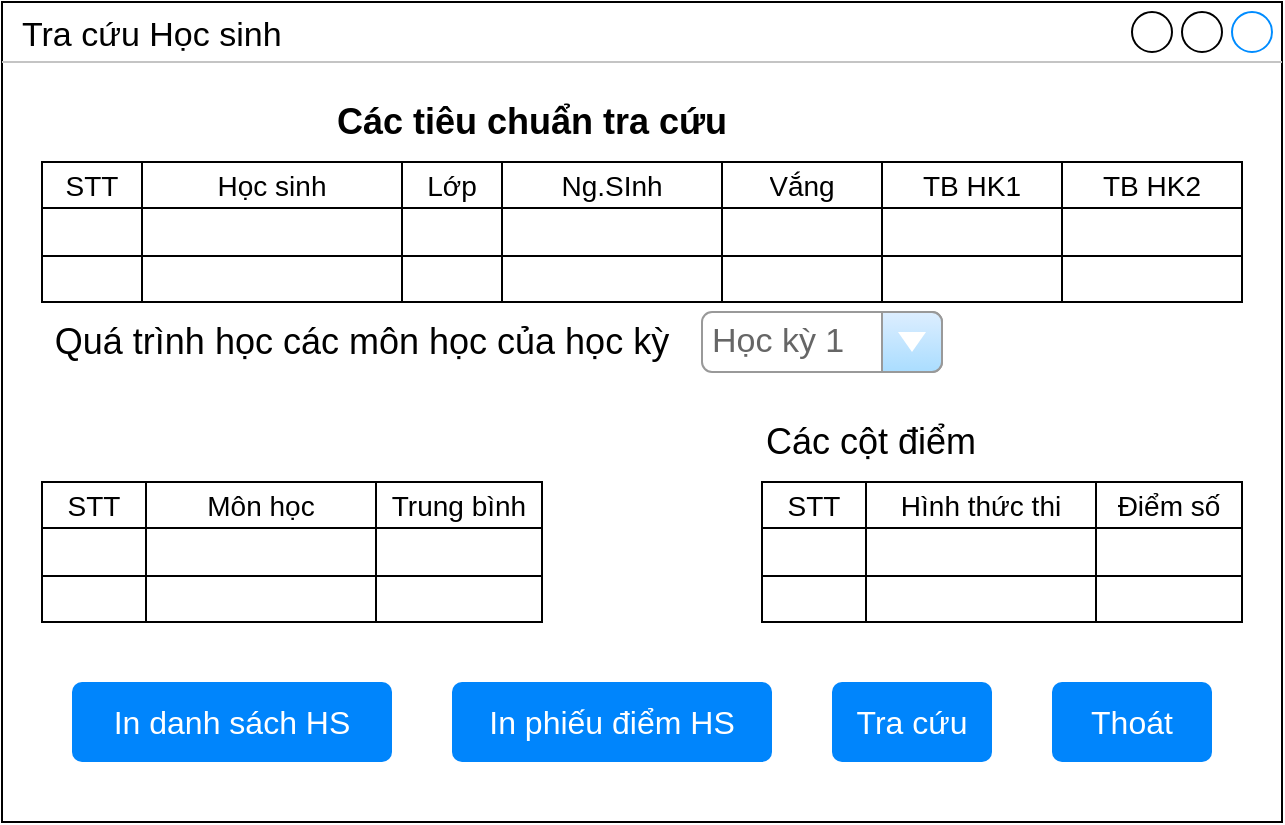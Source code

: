 <mxfile version="14.1.2" type="github">
  <diagram id="6RAhMwgEnqG0ZkrY2bJO" name="Page-1">
    <mxGraphModel dx="868" dy="482" grid="1" gridSize="10" guides="1" tooltips="1" connect="1" arrows="1" fold="1" page="1" pageScale="1" pageWidth="850" pageHeight="1100" math="0" shadow="0">
      <root>
        <mxCell id="0" />
        <mxCell id="1" parent="0" />
        <mxCell id="2E9qyfMBGnePaLgDD7Aq-1" value="Tra cứu Học sinh" style="strokeWidth=1;shadow=0;dashed=0;align=center;html=1;shape=mxgraph.mockup.containers.window;align=left;verticalAlign=top;spacingLeft=8;strokeColor2=#008cff;strokeColor3=#c4c4c4;mainText=;fontSize=17;labelBackgroundColor=none;" vertex="1" parent="1">
          <mxGeometry x="10" y="10" width="640" height="410" as="geometry" />
        </mxCell>
        <mxCell id="2E9qyfMBGnePaLgDD7Aq-2" value="Các tiêu chuẩn tra cứu" style="text;html=1;strokeColor=none;fillColor=none;align=center;verticalAlign=middle;whiteSpace=wrap;rounded=0;fontSize=18;fontStyle=1" vertex="1" parent="1">
          <mxGeometry x="150" y="60" width="250" height="20" as="geometry" />
        </mxCell>
        <mxCell id="2E9qyfMBGnePaLgDD7Aq-3" value="" style="shape=table;html=1;whiteSpace=wrap;startSize=0;container=1;collapsible=0;childLayout=tableLayout;fontSize=18;spacing=1;" vertex="1" parent="1">
          <mxGeometry x="30" y="90" width="600" height="70" as="geometry" />
        </mxCell>
        <mxCell id="2E9qyfMBGnePaLgDD7Aq-4" value="" style="shape=partialRectangle;html=1;whiteSpace=wrap;collapsible=0;dropTarget=0;pointerEvents=0;fillColor=none;top=0;left=0;bottom=0;right=0;points=[[0,0.5],[1,0.5]];portConstraint=eastwest;" vertex="1" parent="2E9qyfMBGnePaLgDD7Aq-3">
          <mxGeometry width="600" height="23" as="geometry" />
        </mxCell>
        <mxCell id="2E9qyfMBGnePaLgDD7Aq-5" value="STT" style="shape=partialRectangle;html=1;whiteSpace=wrap;connectable=0;fillColor=none;top=0;left=0;bottom=0;right=0;overflow=hidden;fontSize=14;" vertex="1" parent="2E9qyfMBGnePaLgDD7Aq-4">
          <mxGeometry width="50" height="23" as="geometry" />
        </mxCell>
        <mxCell id="2E9qyfMBGnePaLgDD7Aq-6" value="Học sinh" style="shape=partialRectangle;html=1;whiteSpace=wrap;connectable=0;fillColor=none;top=0;left=0;bottom=0;right=0;overflow=hidden;fontSize=14;" vertex="1" parent="2E9qyfMBGnePaLgDD7Aq-4">
          <mxGeometry x="50" width="130" height="23" as="geometry" />
        </mxCell>
        <mxCell id="2E9qyfMBGnePaLgDD7Aq-7" value="Lớp" style="shape=partialRectangle;html=1;whiteSpace=wrap;connectable=0;fillColor=none;top=0;left=0;bottom=0;right=0;overflow=hidden;fontSize=14;" vertex="1" parent="2E9qyfMBGnePaLgDD7Aq-4">
          <mxGeometry x="180" width="50" height="23" as="geometry" />
        </mxCell>
        <mxCell id="2E9qyfMBGnePaLgDD7Aq-23" value="Ng.SInh" style="shape=partialRectangle;html=1;whiteSpace=wrap;connectable=0;fillColor=none;top=0;left=0;bottom=0;right=0;overflow=hidden;fontSize=14;" vertex="1" parent="2E9qyfMBGnePaLgDD7Aq-4">
          <mxGeometry x="230" width="110" height="23" as="geometry" />
        </mxCell>
        <mxCell id="2E9qyfMBGnePaLgDD7Aq-20" value="Vắng" style="shape=partialRectangle;html=1;whiteSpace=wrap;connectable=0;fillColor=none;top=0;left=0;bottom=0;right=0;overflow=hidden;fontSize=14;" vertex="1" parent="2E9qyfMBGnePaLgDD7Aq-4">
          <mxGeometry x="340" width="80" height="23" as="geometry" />
        </mxCell>
        <mxCell id="2E9qyfMBGnePaLgDD7Aq-26" value="TB HK1" style="shape=partialRectangle;html=1;whiteSpace=wrap;connectable=0;fillColor=none;top=0;left=0;bottom=0;right=0;overflow=hidden;fontSize=14;" vertex="1" parent="2E9qyfMBGnePaLgDD7Aq-4">
          <mxGeometry x="420" width="90" height="23" as="geometry" />
        </mxCell>
        <mxCell id="2E9qyfMBGnePaLgDD7Aq-90" value="TB HK2" style="shape=partialRectangle;html=1;whiteSpace=wrap;connectable=0;fillColor=none;top=0;left=0;bottom=0;right=0;overflow=hidden;fontSize=14;" vertex="1" parent="2E9qyfMBGnePaLgDD7Aq-4">
          <mxGeometry x="510" width="90" height="23" as="geometry" />
        </mxCell>
        <mxCell id="2E9qyfMBGnePaLgDD7Aq-8" value="" style="shape=partialRectangle;html=1;whiteSpace=wrap;collapsible=0;dropTarget=0;pointerEvents=0;fillColor=none;top=0;left=0;bottom=0;right=0;points=[[0,0.5],[1,0.5]];portConstraint=eastwest;" vertex="1" parent="2E9qyfMBGnePaLgDD7Aq-3">
          <mxGeometry y="23" width="600" height="24" as="geometry" />
        </mxCell>
        <mxCell id="2E9qyfMBGnePaLgDD7Aq-9" value="" style="shape=partialRectangle;html=1;whiteSpace=wrap;connectable=0;fillColor=none;top=0;left=0;bottom=0;right=0;overflow=hidden;" vertex="1" parent="2E9qyfMBGnePaLgDD7Aq-8">
          <mxGeometry width="50" height="24" as="geometry" />
        </mxCell>
        <mxCell id="2E9qyfMBGnePaLgDD7Aq-10" value="" style="shape=partialRectangle;html=1;whiteSpace=wrap;connectable=0;fillColor=none;top=0;left=0;bottom=0;right=0;overflow=hidden;" vertex="1" parent="2E9qyfMBGnePaLgDD7Aq-8">
          <mxGeometry x="50" width="130" height="24" as="geometry" />
        </mxCell>
        <mxCell id="2E9qyfMBGnePaLgDD7Aq-11" value="" style="shape=partialRectangle;html=1;whiteSpace=wrap;connectable=0;fillColor=none;top=0;left=0;bottom=0;right=0;overflow=hidden;" vertex="1" parent="2E9qyfMBGnePaLgDD7Aq-8">
          <mxGeometry x="180" width="50" height="24" as="geometry" />
        </mxCell>
        <mxCell id="2E9qyfMBGnePaLgDD7Aq-24" style="shape=partialRectangle;html=1;whiteSpace=wrap;connectable=0;fillColor=none;top=0;left=0;bottom=0;right=0;overflow=hidden;" vertex="1" parent="2E9qyfMBGnePaLgDD7Aq-8">
          <mxGeometry x="230" width="110" height="24" as="geometry" />
        </mxCell>
        <mxCell id="2E9qyfMBGnePaLgDD7Aq-21" style="shape=partialRectangle;html=1;whiteSpace=wrap;connectable=0;fillColor=none;top=0;left=0;bottom=0;right=0;overflow=hidden;" vertex="1" parent="2E9qyfMBGnePaLgDD7Aq-8">
          <mxGeometry x="340" width="80" height="24" as="geometry" />
        </mxCell>
        <mxCell id="2E9qyfMBGnePaLgDD7Aq-27" style="shape=partialRectangle;html=1;whiteSpace=wrap;connectable=0;fillColor=none;top=0;left=0;bottom=0;right=0;overflow=hidden;" vertex="1" parent="2E9qyfMBGnePaLgDD7Aq-8">
          <mxGeometry x="420" width="90" height="24" as="geometry" />
        </mxCell>
        <mxCell id="2E9qyfMBGnePaLgDD7Aq-91" style="shape=partialRectangle;html=1;whiteSpace=wrap;connectable=0;fillColor=none;top=0;left=0;bottom=0;right=0;overflow=hidden;" vertex="1" parent="2E9qyfMBGnePaLgDD7Aq-8">
          <mxGeometry x="510" width="90" height="24" as="geometry" />
        </mxCell>
        <mxCell id="2E9qyfMBGnePaLgDD7Aq-12" value="" style="shape=partialRectangle;html=1;whiteSpace=wrap;collapsible=0;dropTarget=0;pointerEvents=0;fillColor=none;top=0;left=0;bottom=0;right=0;points=[[0,0.5],[1,0.5]];portConstraint=eastwest;" vertex="1" parent="2E9qyfMBGnePaLgDD7Aq-3">
          <mxGeometry y="47" width="600" height="23" as="geometry" />
        </mxCell>
        <mxCell id="2E9qyfMBGnePaLgDD7Aq-13" value="" style="shape=partialRectangle;html=1;whiteSpace=wrap;connectable=0;fillColor=none;top=0;left=0;bottom=0;right=0;overflow=hidden;" vertex="1" parent="2E9qyfMBGnePaLgDD7Aq-12">
          <mxGeometry width="50" height="23" as="geometry" />
        </mxCell>
        <mxCell id="2E9qyfMBGnePaLgDD7Aq-14" value="" style="shape=partialRectangle;html=1;whiteSpace=wrap;connectable=0;fillColor=none;top=0;left=0;bottom=0;right=0;overflow=hidden;" vertex="1" parent="2E9qyfMBGnePaLgDD7Aq-12">
          <mxGeometry x="50" width="130" height="23" as="geometry" />
        </mxCell>
        <mxCell id="2E9qyfMBGnePaLgDD7Aq-15" value="" style="shape=partialRectangle;html=1;whiteSpace=wrap;connectable=0;fillColor=none;top=0;left=0;bottom=0;right=0;overflow=hidden;" vertex="1" parent="2E9qyfMBGnePaLgDD7Aq-12">
          <mxGeometry x="180" width="50" height="23" as="geometry" />
        </mxCell>
        <mxCell id="2E9qyfMBGnePaLgDD7Aq-25" style="shape=partialRectangle;html=1;whiteSpace=wrap;connectable=0;fillColor=none;top=0;left=0;bottom=0;right=0;overflow=hidden;" vertex="1" parent="2E9qyfMBGnePaLgDD7Aq-12">
          <mxGeometry x="230" width="110" height="23" as="geometry" />
        </mxCell>
        <mxCell id="2E9qyfMBGnePaLgDD7Aq-22" style="shape=partialRectangle;html=1;whiteSpace=wrap;connectable=0;fillColor=none;top=0;left=0;bottom=0;right=0;overflow=hidden;" vertex="1" parent="2E9qyfMBGnePaLgDD7Aq-12">
          <mxGeometry x="340" width="80" height="23" as="geometry" />
        </mxCell>
        <mxCell id="2E9qyfMBGnePaLgDD7Aq-28" style="shape=partialRectangle;html=1;whiteSpace=wrap;connectable=0;fillColor=none;top=0;left=0;bottom=0;right=0;overflow=hidden;" vertex="1" parent="2E9qyfMBGnePaLgDD7Aq-12">
          <mxGeometry x="420" width="90" height="23" as="geometry" />
        </mxCell>
        <mxCell id="2E9qyfMBGnePaLgDD7Aq-92" style="shape=partialRectangle;html=1;whiteSpace=wrap;connectable=0;fillColor=none;top=0;left=0;bottom=0;right=0;overflow=hidden;" vertex="1" parent="2E9qyfMBGnePaLgDD7Aq-12">
          <mxGeometry x="510" width="90" height="23" as="geometry" />
        </mxCell>
        <mxCell id="2E9qyfMBGnePaLgDD7Aq-29" value="Quá trình học các môn học của học kỳ" style="text;html=1;strokeColor=none;fillColor=none;align=center;verticalAlign=middle;whiteSpace=wrap;rounded=0;fontSize=18;fontStyle=0" vertex="1" parent="1">
          <mxGeometry x="30" y="170" width="320" height="20" as="geometry" />
        </mxCell>
        <mxCell id="2E9qyfMBGnePaLgDD7Aq-31" value="" style="shape=table;html=1;whiteSpace=wrap;startSize=0;container=1;collapsible=0;childLayout=tableLayout;fontSize=18;spacing=1;" vertex="1" parent="1">
          <mxGeometry x="30" y="250" width="250" height="70" as="geometry" />
        </mxCell>
        <mxCell id="2E9qyfMBGnePaLgDD7Aq-32" value="" style="shape=partialRectangle;html=1;whiteSpace=wrap;collapsible=0;dropTarget=0;pointerEvents=0;fillColor=none;top=0;left=0;bottom=0;right=0;points=[[0,0.5],[1,0.5]];portConstraint=eastwest;" vertex="1" parent="2E9qyfMBGnePaLgDD7Aq-31">
          <mxGeometry width="250" height="23" as="geometry" />
        </mxCell>
        <mxCell id="2E9qyfMBGnePaLgDD7Aq-33" value="STT" style="shape=partialRectangle;html=1;whiteSpace=wrap;connectable=0;fillColor=none;top=0;left=0;bottom=0;right=0;overflow=hidden;fontSize=14;" vertex="1" parent="2E9qyfMBGnePaLgDD7Aq-32">
          <mxGeometry width="52" height="23" as="geometry" />
        </mxCell>
        <mxCell id="2E9qyfMBGnePaLgDD7Aq-34" value="Môn học" style="shape=partialRectangle;html=1;whiteSpace=wrap;connectable=0;fillColor=none;top=0;left=0;bottom=0;right=0;overflow=hidden;fontSize=14;" vertex="1" parent="2E9qyfMBGnePaLgDD7Aq-32">
          <mxGeometry x="52" width="115" height="23" as="geometry" />
        </mxCell>
        <mxCell id="2E9qyfMBGnePaLgDD7Aq-35" value="Trung bình" style="shape=partialRectangle;html=1;whiteSpace=wrap;connectable=0;fillColor=none;top=0;left=0;bottom=0;right=0;overflow=hidden;fontSize=14;" vertex="1" parent="2E9qyfMBGnePaLgDD7Aq-32">
          <mxGeometry x="167" width="83" height="23" as="geometry" />
        </mxCell>
        <mxCell id="2E9qyfMBGnePaLgDD7Aq-39" value="" style="shape=partialRectangle;html=1;whiteSpace=wrap;collapsible=0;dropTarget=0;pointerEvents=0;fillColor=none;top=0;left=0;bottom=0;right=0;points=[[0,0.5],[1,0.5]];portConstraint=eastwest;" vertex="1" parent="2E9qyfMBGnePaLgDD7Aq-31">
          <mxGeometry y="23" width="250" height="24" as="geometry" />
        </mxCell>
        <mxCell id="2E9qyfMBGnePaLgDD7Aq-40" value="" style="shape=partialRectangle;html=1;whiteSpace=wrap;connectable=0;fillColor=none;top=0;left=0;bottom=0;right=0;overflow=hidden;" vertex="1" parent="2E9qyfMBGnePaLgDD7Aq-39">
          <mxGeometry width="52" height="24" as="geometry" />
        </mxCell>
        <mxCell id="2E9qyfMBGnePaLgDD7Aq-41" value="" style="shape=partialRectangle;html=1;whiteSpace=wrap;connectable=0;fillColor=none;top=0;left=0;bottom=0;right=0;overflow=hidden;" vertex="1" parent="2E9qyfMBGnePaLgDD7Aq-39">
          <mxGeometry x="52" width="115" height="24" as="geometry" />
        </mxCell>
        <mxCell id="2E9qyfMBGnePaLgDD7Aq-42" value="" style="shape=partialRectangle;html=1;whiteSpace=wrap;connectable=0;fillColor=none;top=0;left=0;bottom=0;right=0;overflow=hidden;" vertex="1" parent="2E9qyfMBGnePaLgDD7Aq-39">
          <mxGeometry x="167" width="83" height="24" as="geometry" />
        </mxCell>
        <mxCell id="2E9qyfMBGnePaLgDD7Aq-46" value="" style="shape=partialRectangle;html=1;whiteSpace=wrap;collapsible=0;dropTarget=0;pointerEvents=0;fillColor=none;top=0;left=0;bottom=0;right=0;points=[[0,0.5],[1,0.5]];portConstraint=eastwest;" vertex="1" parent="2E9qyfMBGnePaLgDD7Aq-31">
          <mxGeometry y="47" width="250" height="23" as="geometry" />
        </mxCell>
        <mxCell id="2E9qyfMBGnePaLgDD7Aq-47" value="" style="shape=partialRectangle;html=1;whiteSpace=wrap;connectable=0;fillColor=none;top=0;left=0;bottom=0;right=0;overflow=hidden;" vertex="1" parent="2E9qyfMBGnePaLgDD7Aq-46">
          <mxGeometry width="52" height="23" as="geometry" />
        </mxCell>
        <mxCell id="2E9qyfMBGnePaLgDD7Aq-48" value="" style="shape=partialRectangle;html=1;whiteSpace=wrap;connectable=0;fillColor=none;top=0;left=0;bottom=0;right=0;overflow=hidden;" vertex="1" parent="2E9qyfMBGnePaLgDD7Aq-46">
          <mxGeometry x="52" width="115" height="23" as="geometry" />
        </mxCell>
        <mxCell id="2E9qyfMBGnePaLgDD7Aq-49" value="" style="shape=partialRectangle;html=1;whiteSpace=wrap;connectable=0;fillColor=none;top=0;left=0;bottom=0;right=0;overflow=hidden;" vertex="1" parent="2E9qyfMBGnePaLgDD7Aq-46">
          <mxGeometry x="167" width="83" height="23" as="geometry" />
        </mxCell>
        <mxCell id="2E9qyfMBGnePaLgDD7Aq-66" value="" style="shape=table;html=1;whiteSpace=wrap;startSize=0;container=1;collapsible=0;childLayout=tableLayout;fontSize=18;spacing=1;" vertex="1" parent="1">
          <mxGeometry x="390" y="250" width="240" height="70" as="geometry" />
        </mxCell>
        <mxCell id="2E9qyfMBGnePaLgDD7Aq-67" value="" style="shape=partialRectangle;html=1;whiteSpace=wrap;collapsible=0;dropTarget=0;pointerEvents=0;fillColor=none;top=0;left=0;bottom=0;right=0;points=[[0,0.5],[1,0.5]];portConstraint=eastwest;" vertex="1" parent="2E9qyfMBGnePaLgDD7Aq-66">
          <mxGeometry width="240" height="23" as="geometry" />
        </mxCell>
        <mxCell id="2E9qyfMBGnePaLgDD7Aq-68" value="STT" style="shape=partialRectangle;html=1;whiteSpace=wrap;connectable=0;fillColor=none;top=0;left=0;bottom=0;right=0;overflow=hidden;fontSize=14;" vertex="1" parent="2E9qyfMBGnePaLgDD7Aq-67">
          <mxGeometry width="52" height="23" as="geometry" />
        </mxCell>
        <mxCell id="2E9qyfMBGnePaLgDD7Aq-69" value="Hình thức thi" style="shape=partialRectangle;html=1;whiteSpace=wrap;connectable=0;fillColor=none;top=0;left=0;bottom=0;right=0;overflow=hidden;fontSize=14;" vertex="1" parent="2E9qyfMBGnePaLgDD7Aq-67">
          <mxGeometry x="52" width="115" height="23" as="geometry" />
        </mxCell>
        <mxCell id="2E9qyfMBGnePaLgDD7Aq-70" value="Điểm số" style="shape=partialRectangle;html=1;whiteSpace=wrap;connectable=0;fillColor=none;top=0;left=0;bottom=0;right=0;overflow=hidden;fontSize=14;" vertex="1" parent="2E9qyfMBGnePaLgDD7Aq-67">
          <mxGeometry x="167" width="73" height="23" as="geometry" />
        </mxCell>
        <mxCell id="2E9qyfMBGnePaLgDD7Aq-71" value="" style="shape=partialRectangle;html=1;whiteSpace=wrap;collapsible=0;dropTarget=0;pointerEvents=0;fillColor=none;top=0;left=0;bottom=0;right=0;points=[[0,0.5],[1,0.5]];portConstraint=eastwest;" vertex="1" parent="2E9qyfMBGnePaLgDD7Aq-66">
          <mxGeometry y="23" width="240" height="24" as="geometry" />
        </mxCell>
        <mxCell id="2E9qyfMBGnePaLgDD7Aq-72" value="" style="shape=partialRectangle;html=1;whiteSpace=wrap;connectable=0;fillColor=none;top=0;left=0;bottom=0;right=0;overflow=hidden;" vertex="1" parent="2E9qyfMBGnePaLgDD7Aq-71">
          <mxGeometry width="52" height="24" as="geometry" />
        </mxCell>
        <mxCell id="2E9qyfMBGnePaLgDD7Aq-73" value="" style="shape=partialRectangle;html=1;whiteSpace=wrap;connectable=0;fillColor=none;top=0;left=0;bottom=0;right=0;overflow=hidden;" vertex="1" parent="2E9qyfMBGnePaLgDD7Aq-71">
          <mxGeometry x="52" width="115" height="24" as="geometry" />
        </mxCell>
        <mxCell id="2E9qyfMBGnePaLgDD7Aq-74" value="" style="shape=partialRectangle;html=1;whiteSpace=wrap;connectable=0;fillColor=none;top=0;left=0;bottom=0;right=0;overflow=hidden;" vertex="1" parent="2E9qyfMBGnePaLgDD7Aq-71">
          <mxGeometry x="167" width="73" height="24" as="geometry" />
        </mxCell>
        <mxCell id="2E9qyfMBGnePaLgDD7Aq-75" value="" style="shape=partialRectangle;html=1;whiteSpace=wrap;collapsible=0;dropTarget=0;pointerEvents=0;fillColor=none;top=0;left=0;bottom=0;right=0;points=[[0,0.5],[1,0.5]];portConstraint=eastwest;" vertex="1" parent="2E9qyfMBGnePaLgDD7Aq-66">
          <mxGeometry y="47" width="240" height="23" as="geometry" />
        </mxCell>
        <mxCell id="2E9qyfMBGnePaLgDD7Aq-76" value="" style="shape=partialRectangle;html=1;whiteSpace=wrap;connectable=0;fillColor=none;top=0;left=0;bottom=0;right=0;overflow=hidden;" vertex="1" parent="2E9qyfMBGnePaLgDD7Aq-75">
          <mxGeometry width="52" height="23" as="geometry" />
        </mxCell>
        <mxCell id="2E9qyfMBGnePaLgDD7Aq-77" value="" style="shape=partialRectangle;html=1;whiteSpace=wrap;connectable=0;fillColor=none;top=0;left=0;bottom=0;right=0;overflow=hidden;" vertex="1" parent="2E9qyfMBGnePaLgDD7Aq-75">
          <mxGeometry x="52" width="115" height="23" as="geometry" />
        </mxCell>
        <mxCell id="2E9qyfMBGnePaLgDD7Aq-78" value="" style="shape=partialRectangle;html=1;whiteSpace=wrap;connectable=0;fillColor=none;top=0;left=0;bottom=0;right=0;overflow=hidden;" vertex="1" parent="2E9qyfMBGnePaLgDD7Aq-75">
          <mxGeometry x="167" width="73" height="23" as="geometry" />
        </mxCell>
        <mxCell id="2E9qyfMBGnePaLgDD7Aq-79" value="Các cột điểm" style="text;html=1;strokeColor=none;fillColor=none;align=left;verticalAlign=middle;whiteSpace=wrap;rounded=0;fontSize=18;fontStyle=0" vertex="1" parent="1">
          <mxGeometry x="390" y="220" width="120" height="20" as="geometry" />
        </mxCell>
        <mxCell id="2E9qyfMBGnePaLgDD7Aq-82" value="In danh sách HS" style="html=1;shadow=0;dashed=0;shape=mxgraph.bootstrap.rrect;rSize=5;strokeColor=none;strokeWidth=1;fillColor=#0085FC;fontColor=#FFFFFF;whiteSpace=wrap;align=center;verticalAlign=middle;spacingLeft=0;fontStyle=0;fontSize=16;spacing=5;" vertex="1" parent="1">
          <mxGeometry x="45" y="350" width="160" height="40" as="geometry" />
        </mxCell>
        <mxCell id="2E9qyfMBGnePaLgDD7Aq-83" value="Tra cứu" style="html=1;shadow=0;dashed=0;shape=mxgraph.bootstrap.rrect;rSize=5;strokeColor=none;strokeWidth=1;fillColor=#0085FC;fontColor=#FFFFFF;whiteSpace=wrap;align=center;verticalAlign=middle;spacingLeft=0;fontStyle=0;fontSize=16;spacing=5;" vertex="1" parent="1">
          <mxGeometry x="425" y="350" width="80" height="40" as="geometry" />
        </mxCell>
        <mxCell id="2E9qyfMBGnePaLgDD7Aq-84" value="In phiếu điểm HS" style="html=1;shadow=0;dashed=0;shape=mxgraph.bootstrap.rrect;rSize=5;strokeColor=none;strokeWidth=1;fillColor=#0085FC;fontColor=#FFFFFF;whiteSpace=wrap;align=center;verticalAlign=middle;spacingLeft=0;fontStyle=0;fontSize=16;spacing=5;" vertex="1" parent="1">
          <mxGeometry x="235" y="350" width="160" height="40" as="geometry" />
        </mxCell>
        <mxCell id="2E9qyfMBGnePaLgDD7Aq-85" value="Thoát" style="html=1;shadow=0;dashed=0;shape=mxgraph.bootstrap.rrect;rSize=5;strokeColor=none;strokeWidth=1;fillColor=#0085FC;fontColor=#FFFFFF;whiteSpace=wrap;align=center;verticalAlign=middle;spacingLeft=0;fontStyle=0;fontSize=16;spacing=5;" vertex="1" parent="1">
          <mxGeometry x="535" y="350" width="80" height="40" as="geometry" />
        </mxCell>
        <mxCell id="2E9qyfMBGnePaLgDD7Aq-93" value="Học kỳ 1" style="strokeWidth=1;shadow=0;dashed=0;align=center;html=1;shape=mxgraph.mockup.forms.comboBox;strokeColor=#999999;fillColor=#ddeeff;align=left;fillColor2=#aaddff;mainText=;fontColor=#666666;fontSize=17;spacingLeft=3;" vertex="1" parent="1">
          <mxGeometry x="360" y="165" width="120" height="30" as="geometry" />
        </mxCell>
      </root>
    </mxGraphModel>
  </diagram>
</mxfile>
